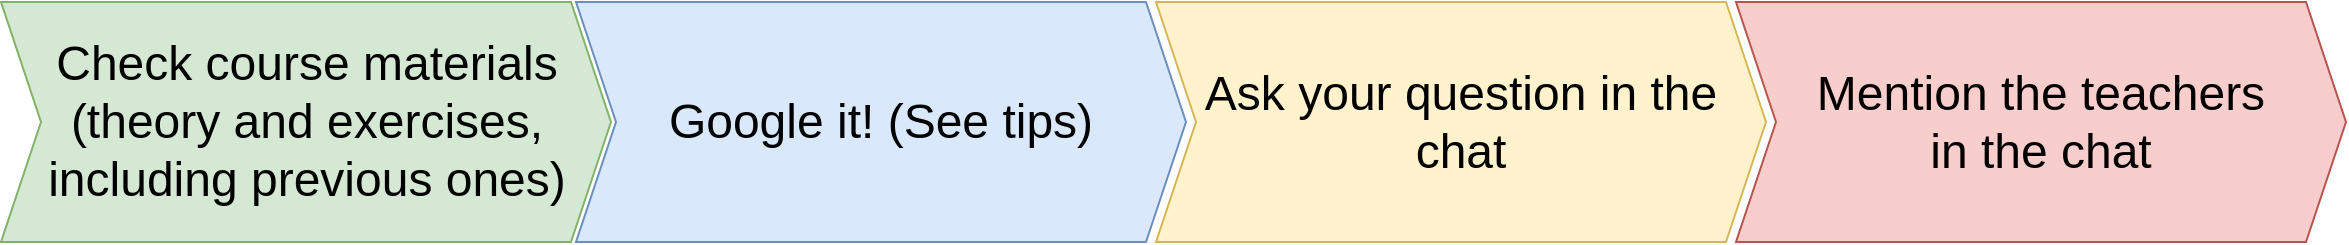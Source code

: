 <mxfile version="21.3.5" type="github">
  <diagram name="Page-1" id="p_YaUgyWWCoO-w8o537r">
    <mxGraphModel dx="1718" dy="1523" grid="1" gridSize="10" guides="1" tooltips="1" connect="1" arrows="1" fold="1" page="1" pageScale="1" pageWidth="4681" pageHeight="3300" math="0" shadow="0">
      <root>
        <mxCell id="0" />
        <mxCell id="1" parent="0" />
        <mxCell id="_V6IDjI6f9aKt-EAS55Z-26" value="&lt;font style=&quot;font-size: 24px;&quot;&gt;Check course materials (theory and exercises, including previous ones)&lt;br&gt;&lt;/font&gt;" style="shape=step;perimeter=stepPerimeter;whiteSpace=wrap;html=1;fixedSize=1;fillColor=#d5e8d4;strokeColor=#82b366;" vertex="1" parent="1">
          <mxGeometry x="992.5" y="1040" width="305" height="120" as="geometry" />
        </mxCell>
        <mxCell id="_V6IDjI6f9aKt-EAS55Z-27" value="&lt;font style=&quot;font-size: 24px;&quot;&gt;Google it! (See tips)&lt;br&gt;&lt;/font&gt;" style="shape=step;perimeter=stepPerimeter;whiteSpace=wrap;html=1;fixedSize=1;fillColor=#dae8fc;strokeColor=#6c8ebf;" vertex="1" parent="1">
          <mxGeometry x="1280" y="1040" width="305" height="120" as="geometry" />
        </mxCell>
        <mxCell id="_V6IDjI6f9aKt-EAS55Z-28" value="&lt;font style=&quot;font-size: 24px;&quot;&gt;Ask your question in the chat&lt;br&gt;&lt;/font&gt;" style="shape=step;perimeter=stepPerimeter;whiteSpace=wrap;html=1;fixedSize=1;fillColor=#fff2cc;strokeColor=#d6b656;" vertex="1" parent="1">
          <mxGeometry x="1570" y="1040" width="305" height="120" as="geometry" />
        </mxCell>
        <mxCell id="_V6IDjI6f9aKt-EAS55Z-29" value="&lt;font style=&quot;font-size: 24px;&quot;&gt;Mention the teachers &lt;br&gt;in the chat&lt;br&gt;&lt;/font&gt;" style="shape=step;perimeter=stepPerimeter;whiteSpace=wrap;html=1;fixedSize=1;fillColor=#f8cecc;strokeColor=#b85450;" vertex="1" parent="1">
          <mxGeometry x="1860" y="1040" width="305" height="120" as="geometry" />
        </mxCell>
      </root>
    </mxGraphModel>
  </diagram>
</mxfile>
